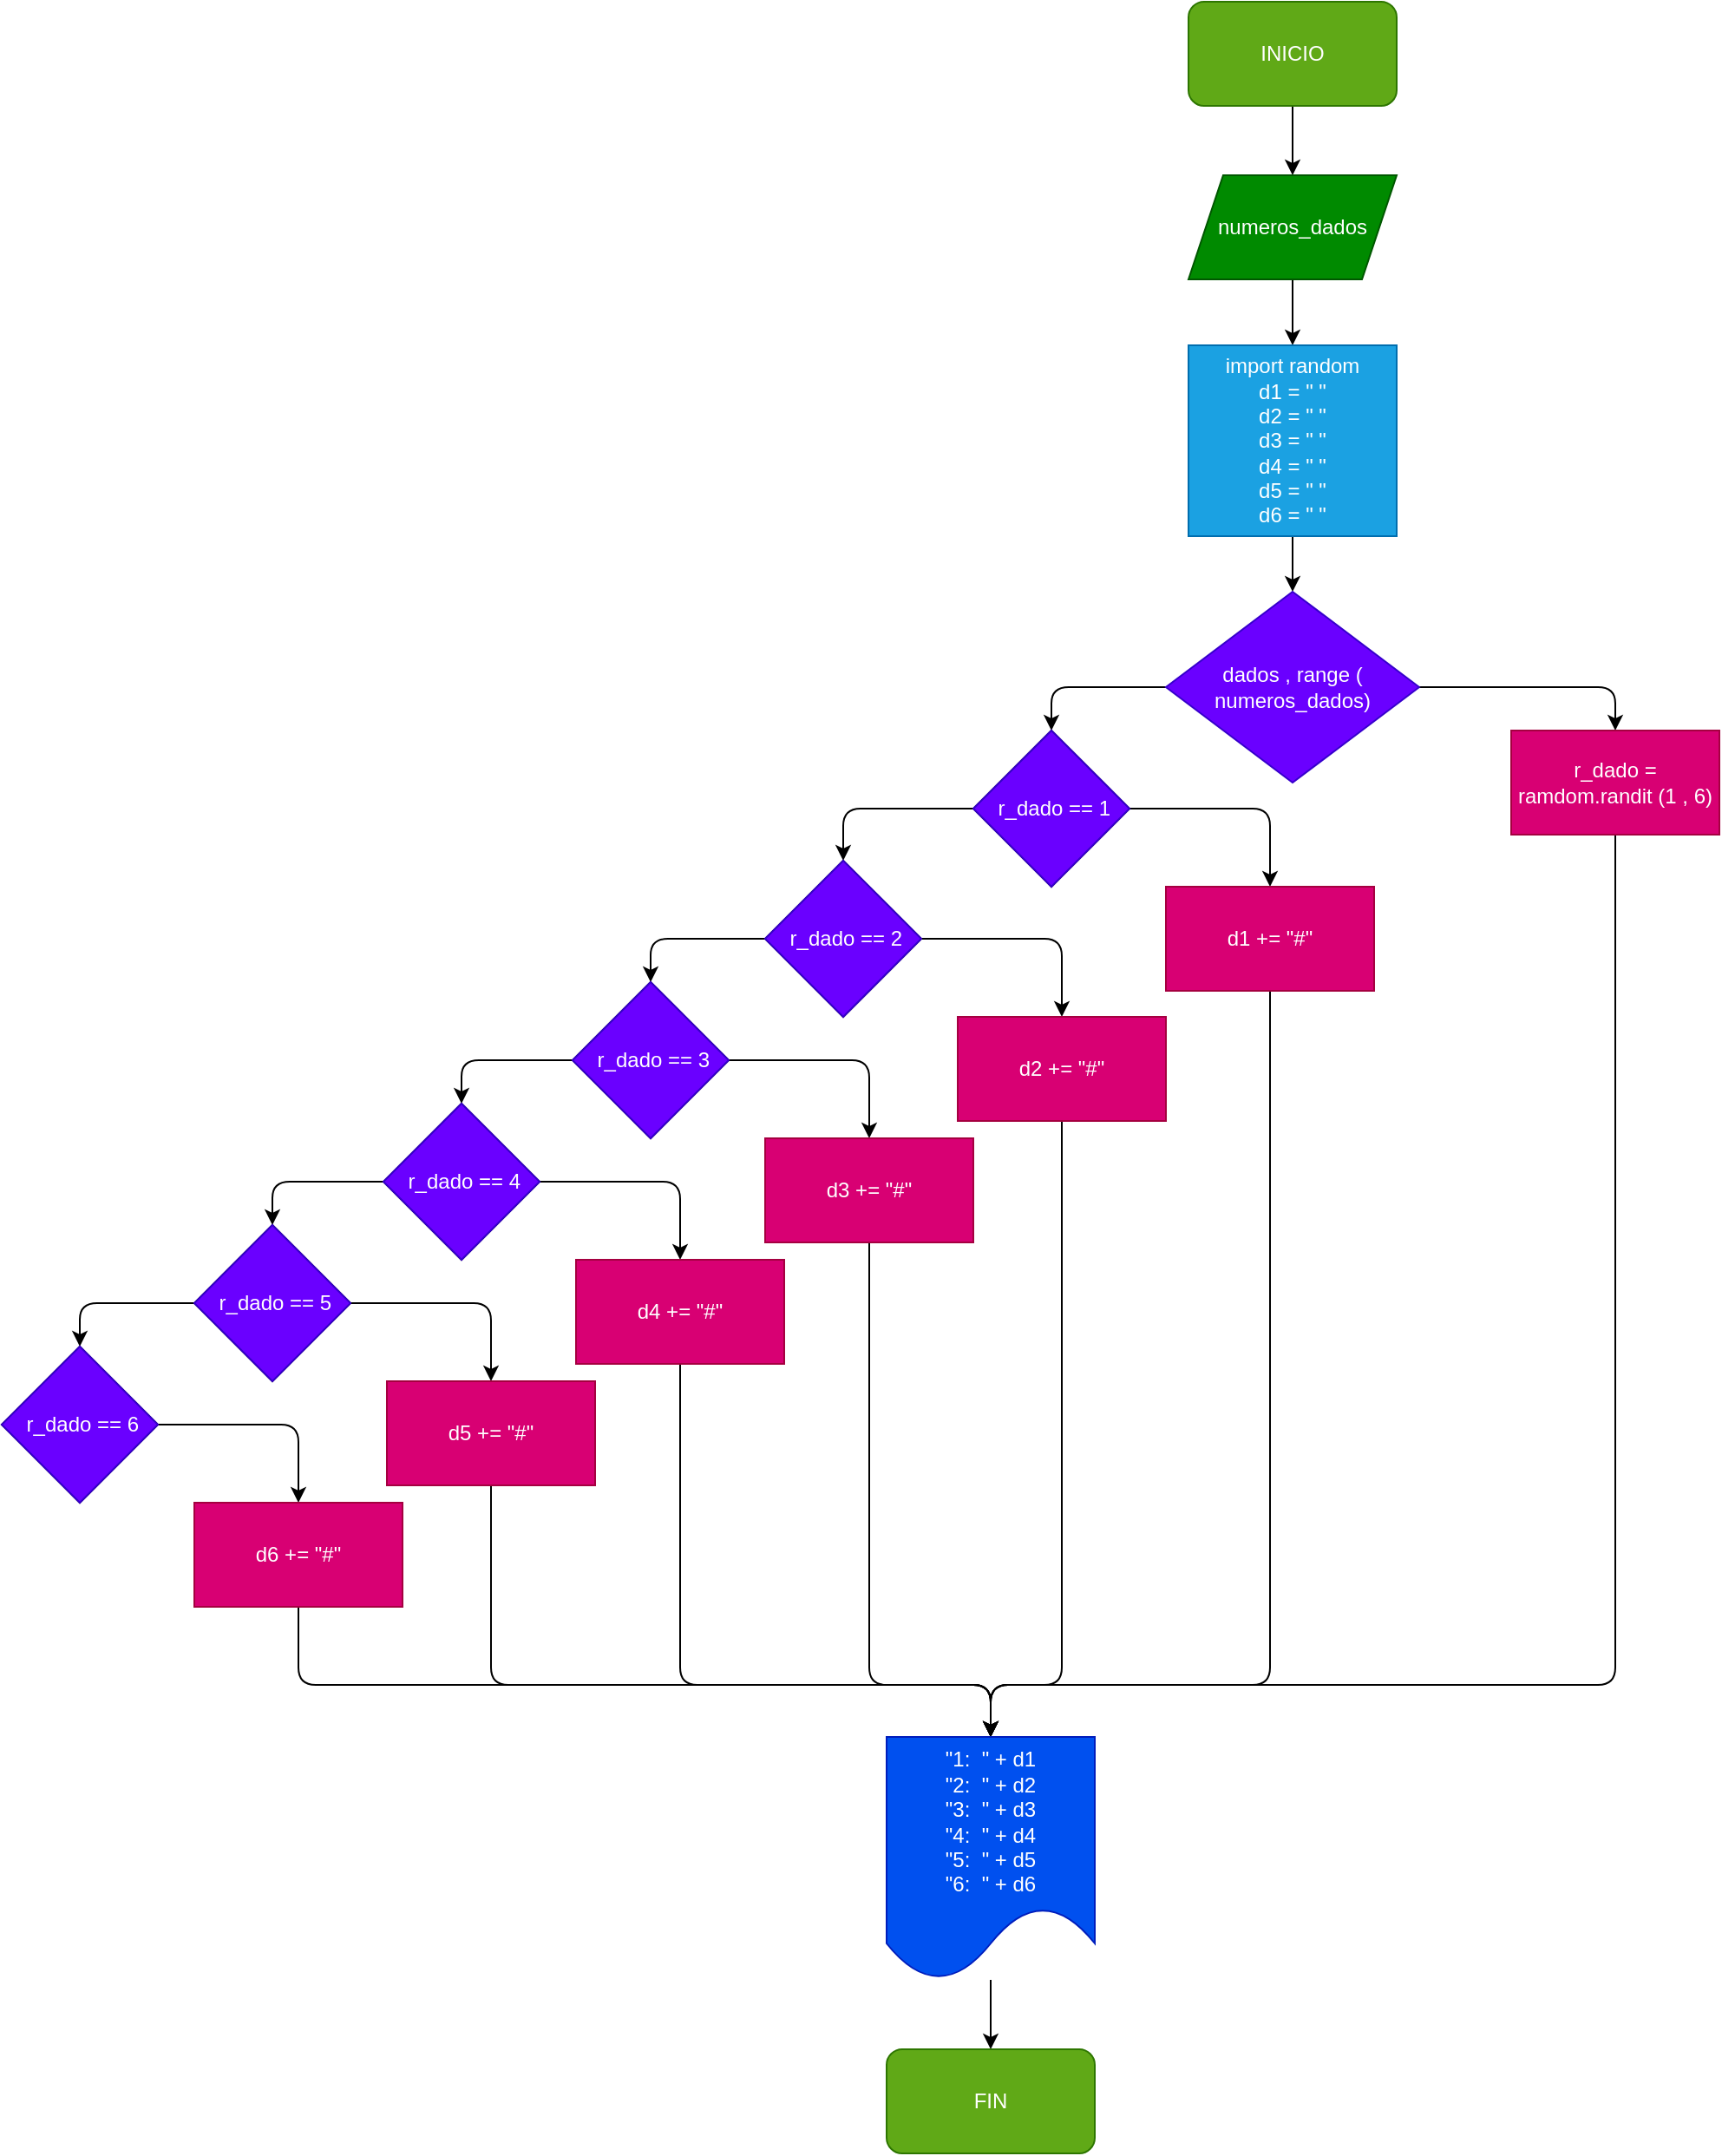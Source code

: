 <mxfile>
    <diagram id="wvSyK3w3Ji1IcOJVKTmf" name="Página-1">
        <mxGraphModel dx="1756" dy="671" grid="1" gridSize="10" guides="1" tooltips="1" connect="1" arrows="1" fold="1" page="1" pageScale="1" pageWidth="827" pageHeight="1169" math="0" shadow="0">
            <root>
                <mxCell id="0"/>
                <mxCell id="1" parent="0"/>
                <mxCell id="5" value="" style="edgeStyle=none;html=1;" edge="1" parent="1" source="2" target="3">
                    <mxGeometry relative="1" as="geometry"/>
                </mxCell>
                <mxCell id="2" value="INICIO" style="rounded=1;whiteSpace=wrap;html=1;fillColor=#60a917;fontColor=#ffffff;strokeColor=#2D7600;" vertex="1" parent="1">
                    <mxGeometry x="354" y="10" width="120" height="60" as="geometry"/>
                </mxCell>
                <mxCell id="6" value="" style="edgeStyle=none;html=1;" edge="1" parent="1" source="3" target="4">
                    <mxGeometry relative="1" as="geometry"/>
                </mxCell>
                <mxCell id="3" value="numeros_dados" style="shape=parallelogram;perimeter=parallelogramPerimeter;whiteSpace=wrap;html=1;fixedSize=1;fillColor=#008a00;fontColor=#ffffff;strokeColor=#005700;" vertex="1" parent="1">
                    <mxGeometry x="354" y="110" width="120" height="60" as="geometry"/>
                </mxCell>
                <mxCell id="8" value="" style="edgeStyle=none;html=1;" edge="1" parent="1" source="4" target="7">
                    <mxGeometry relative="1" as="geometry"/>
                </mxCell>
                <mxCell id="4" value="import random&lt;br&gt;d1 = &quot; &quot;&lt;br&gt;d2 = &quot; &quot;&lt;br&gt;d3 = &quot; &quot;&lt;br&gt;d4 = &quot; &quot;&lt;br&gt;d5 = &quot; &quot;&lt;br&gt;d6 = &quot; &quot;" style="rounded=0;whiteSpace=wrap;html=1;fillColor=#1ba1e2;fontColor=#ffffff;strokeColor=#006EAF;" vertex="1" parent="1">
                    <mxGeometry x="354" y="208" width="120" height="110" as="geometry"/>
                </mxCell>
                <mxCell id="10" style="edgeStyle=none;html=1;exitX=1;exitY=0.5;exitDx=0;exitDy=0;entryX=0.5;entryY=0;entryDx=0;entryDy=0;" edge="1" parent="1" source="7" target="9">
                    <mxGeometry relative="1" as="geometry">
                        <Array as="points">
                            <mxPoint x="600" y="405"/>
                        </Array>
                    </mxGeometry>
                </mxCell>
                <mxCell id="19" style="edgeStyle=none;html=1;exitX=0;exitY=0.5;exitDx=0;exitDy=0;entryX=0.5;entryY=0;entryDx=0;entryDy=0;" edge="1" parent="1" source="7" target="16">
                    <mxGeometry relative="1" as="geometry">
                        <Array as="points">
                            <mxPoint x="275" y="405"/>
                        </Array>
                    </mxGeometry>
                </mxCell>
                <mxCell id="7" value="dados , range ( numeros_dados)" style="rhombus;whiteSpace=wrap;html=1;fillColor=#6a00ff;fontColor=#ffffff;strokeColor=#3700CC;" vertex="1" parent="1">
                    <mxGeometry x="341" y="350" width="146" height="110" as="geometry"/>
                </mxCell>
                <mxCell id="58" style="edgeStyle=none;html=1;exitX=0.5;exitY=1;exitDx=0;exitDy=0;entryX=0.5;entryY=0;entryDx=0;entryDy=0;" edge="1" parent="1" source="9" target="57">
                    <mxGeometry relative="1" as="geometry">
                        <Array as="points">
                            <mxPoint x="600" y="980"/>
                            <mxPoint x="240" y="980"/>
                        </Array>
                    </mxGeometry>
                </mxCell>
                <mxCell id="9" value="r_dado = ramdom.randit (1 , 6)" style="rounded=0;whiteSpace=wrap;html=1;fillColor=#d80073;fontColor=#ffffff;strokeColor=#A50040;" vertex="1" parent="1">
                    <mxGeometry x="540" y="430" width="120" height="60" as="geometry"/>
                </mxCell>
                <mxCell id="18" style="edgeStyle=none;html=1;exitX=1;exitY=0.5;exitDx=0;exitDy=0;entryX=0.5;entryY=0;entryDx=0;entryDy=0;" edge="1" parent="1" source="16" target="17">
                    <mxGeometry relative="1" as="geometry">
                        <Array as="points">
                            <mxPoint x="401" y="475"/>
                        </Array>
                    </mxGeometry>
                </mxCell>
                <mxCell id="16" value="&amp;nbsp;r_dado == 1" style="rhombus;whiteSpace=wrap;html=1;" vertex="1" parent="1">
                    <mxGeometry x="230" y="430" width="90" height="90" as="geometry"/>
                </mxCell>
                <mxCell id="59" style="edgeStyle=none;html=1;exitX=0.5;exitY=1;exitDx=0;exitDy=0;entryX=0.5;entryY=0;entryDx=0;entryDy=0;" edge="1" parent="1" source="17" target="57">
                    <mxGeometry relative="1" as="geometry">
                        <Array as="points">
                            <mxPoint x="401" y="980"/>
                            <mxPoint x="240" y="980"/>
                        </Array>
                    </mxGeometry>
                </mxCell>
                <mxCell id="17" value="d1 += &quot;#&quot;" style="rounded=0;whiteSpace=wrap;html=1;fillColor=#d80073;fontColor=#ffffff;strokeColor=#A50040;" vertex="1" parent="1">
                    <mxGeometry x="341" y="520" width="120" height="60" as="geometry"/>
                </mxCell>
                <mxCell id="20" style="edgeStyle=none;html=1;exitX=0;exitY=0.5;exitDx=0;exitDy=0;entryX=0.5;entryY=0;entryDx=0;entryDy=0;" edge="1" parent="1" target="22" source="16">
                    <mxGeometry relative="1" as="geometry">
                        <mxPoint x="221" y="480" as="sourcePoint"/>
                        <Array as="points">
                            <mxPoint x="155" y="475"/>
                        </Array>
                    </mxGeometry>
                </mxCell>
                <mxCell id="21" style="edgeStyle=none;html=1;exitX=1;exitY=0.5;exitDx=0;exitDy=0;entryX=0.5;entryY=0;entryDx=0;entryDy=0;" edge="1" parent="1" source="22" target="23">
                    <mxGeometry relative="1" as="geometry">
                        <Array as="points">
                            <mxPoint x="281" y="550"/>
                        </Array>
                    </mxGeometry>
                </mxCell>
                <mxCell id="22" value="&amp;nbsp;r_dado == 2" style="rhombus;whiteSpace=wrap;html=1;" vertex="1" parent="1">
                    <mxGeometry x="110" y="505" width="90" height="90" as="geometry"/>
                </mxCell>
                <mxCell id="60" style="edgeStyle=none;html=1;exitX=0.5;exitY=1;exitDx=0;exitDy=0;" edge="1" parent="1" source="23">
                    <mxGeometry relative="1" as="geometry">
                        <mxPoint x="240" y="1010.0" as="targetPoint"/>
                        <Array as="points">
                            <mxPoint x="281" y="980"/>
                            <mxPoint x="240" y="980"/>
                        </Array>
                    </mxGeometry>
                </mxCell>
                <mxCell id="23" value="d2 += &quot;#&quot;" style="rounded=0;whiteSpace=wrap;html=1;fillColor=#d80073;fontColor=#ffffff;strokeColor=#A50040;" vertex="1" parent="1">
                    <mxGeometry x="221" y="595" width="120" height="60" as="geometry"/>
                </mxCell>
                <mxCell id="40" style="edgeStyle=none;html=1;exitX=0;exitY=0.5;exitDx=0;exitDy=0;entryX=0.5;entryY=0;entryDx=0;entryDy=0;" edge="1" parent="1" target="42">
                    <mxGeometry relative="1" as="geometry">
                        <mxPoint x="110" y="550" as="sourcePoint"/>
                        <Array as="points">
                            <mxPoint x="44" y="550"/>
                        </Array>
                    </mxGeometry>
                </mxCell>
                <mxCell id="41" style="edgeStyle=none;html=1;exitX=1;exitY=0.5;exitDx=0;exitDy=0;entryX=0.5;entryY=0;entryDx=0;entryDy=0;" edge="1" parent="1" source="42" target="43">
                    <mxGeometry relative="1" as="geometry">
                        <Array as="points">
                            <mxPoint x="170" y="620"/>
                        </Array>
                    </mxGeometry>
                </mxCell>
                <mxCell id="42" value="&amp;nbsp;r_dado == 3" style="rhombus;whiteSpace=wrap;html=1;" vertex="1" parent="1">
                    <mxGeometry x="-1" y="575" width="90" height="90" as="geometry"/>
                </mxCell>
                <mxCell id="61" style="edgeStyle=none;html=1;exitX=0.5;exitY=1;exitDx=0;exitDy=0;" edge="1" parent="1" source="43">
                    <mxGeometry relative="1" as="geometry">
                        <mxPoint x="240" y="1010.0" as="targetPoint"/>
                        <Array as="points">
                            <mxPoint x="170" y="980"/>
                            <mxPoint x="240" y="980"/>
                        </Array>
                    </mxGeometry>
                </mxCell>
                <mxCell id="43" value="d3 += &quot;#&quot;" style="rounded=0;whiteSpace=wrap;html=1;fillColor=#d80073;fontColor=#ffffff;strokeColor=#A50040;" vertex="1" parent="1">
                    <mxGeometry x="110" y="665" width="120" height="60" as="geometry"/>
                </mxCell>
                <mxCell id="44" style="edgeStyle=none;html=1;exitX=0;exitY=0.5;exitDx=0;exitDy=0;entryX=0.5;entryY=0;entryDx=0;entryDy=0;" edge="1" parent="1" target="46">
                    <mxGeometry relative="1" as="geometry">
                        <mxPoint x="1" y="620" as="sourcePoint"/>
                        <Array as="points">
                            <mxPoint x="-65" y="620"/>
                        </Array>
                    </mxGeometry>
                </mxCell>
                <mxCell id="45" style="edgeStyle=none;html=1;exitX=1;exitY=0.5;exitDx=0;exitDy=0;entryX=0.5;entryY=0;entryDx=0;entryDy=0;" edge="1" parent="1" source="46" target="47">
                    <mxGeometry relative="1" as="geometry">
                        <Array as="points">
                            <mxPoint x="61" y="690"/>
                        </Array>
                    </mxGeometry>
                </mxCell>
                <mxCell id="46" value="&amp;nbsp;r_dado == 4" style="rhombus;whiteSpace=wrap;html=1;" vertex="1" parent="1">
                    <mxGeometry x="-110" y="645" width="90" height="90" as="geometry"/>
                </mxCell>
                <mxCell id="62" style="edgeStyle=none;html=1;exitX=0.5;exitY=1;exitDx=0;exitDy=0;entryX=0.5;entryY=0;entryDx=0;entryDy=0;" edge="1" parent="1" source="47" target="57">
                    <mxGeometry relative="1" as="geometry">
                        <Array as="points">
                            <mxPoint x="61" y="980"/>
                            <mxPoint x="240" y="980"/>
                        </Array>
                    </mxGeometry>
                </mxCell>
                <mxCell id="47" value="d4 += &quot;#&quot;" style="rounded=0;whiteSpace=wrap;html=1;fillColor=#d80073;fontColor=#ffffff;strokeColor=#A50040;" vertex="1" parent="1">
                    <mxGeometry x="1" y="735" width="120" height="60" as="geometry"/>
                </mxCell>
                <mxCell id="48" style="edgeStyle=none;html=1;exitX=0;exitY=0.5;exitDx=0;exitDy=0;entryX=0.5;entryY=0;entryDx=0;entryDy=0;" edge="1" parent="1" target="50">
                    <mxGeometry relative="1" as="geometry">
                        <mxPoint x="-108" y="690" as="sourcePoint"/>
                        <Array as="points">
                            <mxPoint x="-174" y="690"/>
                        </Array>
                    </mxGeometry>
                </mxCell>
                <mxCell id="49" style="edgeStyle=none;html=1;exitX=1;exitY=0.5;exitDx=0;exitDy=0;entryX=0.5;entryY=0;entryDx=0;entryDy=0;" edge="1" parent="1" source="50" target="51">
                    <mxGeometry relative="1" as="geometry">
                        <Array as="points">
                            <mxPoint x="-48" y="760"/>
                        </Array>
                    </mxGeometry>
                </mxCell>
                <mxCell id="50" value="&amp;nbsp;r_dado == 5" style="rhombus;whiteSpace=wrap;html=1;" vertex="1" parent="1">
                    <mxGeometry x="-219" y="715" width="90" height="90" as="geometry"/>
                </mxCell>
                <mxCell id="63" style="edgeStyle=none;html=1;exitX=0.5;exitY=1;exitDx=0;exitDy=0;entryX=0.5;entryY=0;entryDx=0;entryDy=0;" edge="1" parent="1" source="51" target="57">
                    <mxGeometry relative="1" as="geometry">
                        <Array as="points">
                            <mxPoint x="-48" y="980"/>
                            <mxPoint x="240" y="980"/>
                        </Array>
                    </mxGeometry>
                </mxCell>
                <mxCell id="51" value="d5 += &quot;#&quot;" style="rounded=0;whiteSpace=wrap;html=1;fillColor=#d80073;fontColor=#ffffff;strokeColor=#A50040;" vertex="1" parent="1">
                    <mxGeometry x="-108" y="805" width="120" height="60" as="geometry"/>
                </mxCell>
                <mxCell id="52" style="edgeStyle=none;html=1;exitX=0;exitY=0.5;exitDx=0;exitDy=0;entryX=0.5;entryY=0;entryDx=0;entryDy=0;" edge="1" parent="1" target="54">
                    <mxGeometry relative="1" as="geometry">
                        <mxPoint x="-219" y="760" as="sourcePoint"/>
                        <Array as="points">
                            <mxPoint x="-285" y="760"/>
                        </Array>
                    </mxGeometry>
                </mxCell>
                <mxCell id="53" style="edgeStyle=none;html=1;exitX=1;exitY=0.5;exitDx=0;exitDy=0;entryX=0.5;entryY=0;entryDx=0;entryDy=0;" edge="1" parent="1" source="54" target="55">
                    <mxGeometry relative="1" as="geometry">
                        <Array as="points">
                            <mxPoint x="-159" y="830"/>
                        </Array>
                    </mxGeometry>
                </mxCell>
                <mxCell id="54" value="&amp;nbsp;r_dado == 6" style="rhombus;whiteSpace=wrap;html=1;" vertex="1" parent="1">
                    <mxGeometry x="-330" y="785" width="90" height="90" as="geometry"/>
                </mxCell>
                <mxCell id="64" style="edgeStyle=none;html=1;exitX=0.5;exitY=1;exitDx=0;exitDy=0;entryX=0.5;entryY=0;entryDx=0;entryDy=0;" edge="1" parent="1" source="55" target="57">
                    <mxGeometry relative="1" as="geometry">
                        <Array as="points">
                            <mxPoint x="-159" y="980"/>
                            <mxPoint x="240" y="980"/>
                        </Array>
                    </mxGeometry>
                </mxCell>
                <mxCell id="55" value="d6 += &quot;#&quot;" style="rounded=0;whiteSpace=wrap;html=1;fillColor=#d80073;fontColor=#ffffff;strokeColor=#A50040;" vertex="1" parent="1">
                    <mxGeometry x="-219" y="875" width="120" height="60" as="geometry"/>
                </mxCell>
                <mxCell id="66" value="" style="edgeStyle=none;html=1;" edge="1" parent="1" source="57" target="65">
                    <mxGeometry relative="1" as="geometry"/>
                </mxCell>
                <mxCell id="57" value="&quot;1:&amp;nbsp; &quot; + d1&lt;br&gt;&quot;2:&amp;nbsp; &quot; + d2&lt;br&gt;&quot;3:&amp;nbsp; &quot; + d3&lt;br&gt;&quot;4:&amp;nbsp; &quot; + d4&lt;br&gt;&quot;5:&amp;nbsp; &quot; + d5&lt;br&gt;&quot;6:&amp;nbsp; &quot; + d6" style="shape=document;whiteSpace=wrap;html=1;boundedLbl=1;fillColor=#0050ef;fontColor=#ffffff;strokeColor=#001DBC;" vertex="1" parent="1">
                    <mxGeometry x="180" y="1010" width="120" height="140" as="geometry"/>
                </mxCell>
                <mxCell id="65" value="FIN" style="rounded=1;whiteSpace=wrap;html=1;fillColor=#60a917;fontColor=#ffffff;strokeColor=#2D7600;" vertex="1" parent="1">
                    <mxGeometry x="180" y="1190" width="120" height="60" as="geometry"/>
                </mxCell>
                <mxCell id="67" value="&amp;nbsp;r_dado == 1" style="rhombus;whiteSpace=wrap;html=1;fillColor=#6a00ff;fontColor=#ffffff;strokeColor=#3700CC;" vertex="1" parent="1">
                    <mxGeometry x="230" y="430" width="90" height="90" as="geometry"/>
                </mxCell>
                <mxCell id="68" value="&amp;nbsp;r_dado == 2" style="rhombus;whiteSpace=wrap;html=1;fillColor=#6a00ff;fontColor=#ffffff;strokeColor=#3700CC;" vertex="1" parent="1">
                    <mxGeometry x="110" y="505" width="90" height="90" as="geometry"/>
                </mxCell>
                <mxCell id="69" value="&amp;nbsp;r_dado == 3" style="rhombus;whiteSpace=wrap;html=1;fillColor=#6a00ff;fontColor=#ffffff;strokeColor=#3700CC;" vertex="1" parent="1">
                    <mxGeometry x="-1" y="575" width="90" height="90" as="geometry"/>
                </mxCell>
                <mxCell id="70" value="&amp;nbsp;r_dado == 4" style="rhombus;whiteSpace=wrap;html=1;fillColor=#6a00ff;fontColor=#ffffff;strokeColor=#3700CC;" vertex="1" parent="1">
                    <mxGeometry x="-110" y="645" width="90" height="90" as="geometry"/>
                </mxCell>
                <mxCell id="71" value="&amp;nbsp;r_dado == 5" style="rhombus;whiteSpace=wrap;html=1;fillColor=#6a00ff;fontColor=#ffffff;strokeColor=#3700CC;" vertex="1" parent="1">
                    <mxGeometry x="-219" y="715" width="90" height="90" as="geometry"/>
                </mxCell>
                <mxCell id="72" value="&amp;nbsp;r_dado == 6" style="rhombus;whiteSpace=wrap;html=1;fillColor=#6a00ff;fontColor=#ffffff;strokeColor=#3700CC;" vertex="1" parent="1">
                    <mxGeometry x="-330" y="785" width="90" height="90" as="geometry"/>
                </mxCell>
            </root>
        </mxGraphModel>
    </diagram>
</mxfile>